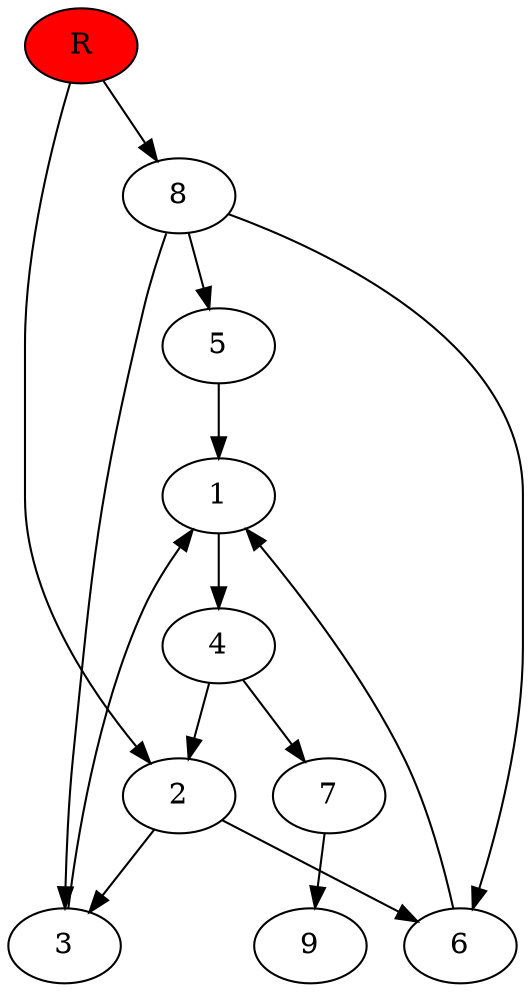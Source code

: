 digraph prb21996 {
	1
	2
	3
	4
	5
	6
	7
	8
	R [fillcolor="#ff0000" style=filled]
	1 -> 4
	2 -> 3
	2 -> 6
	3 -> 1
	4 -> 2
	4 -> 7
	5 -> 1
	6 -> 1
	7 -> 9
	8 -> 3
	8 -> 5
	8 -> 6
	R -> 2
	R -> 8
}
